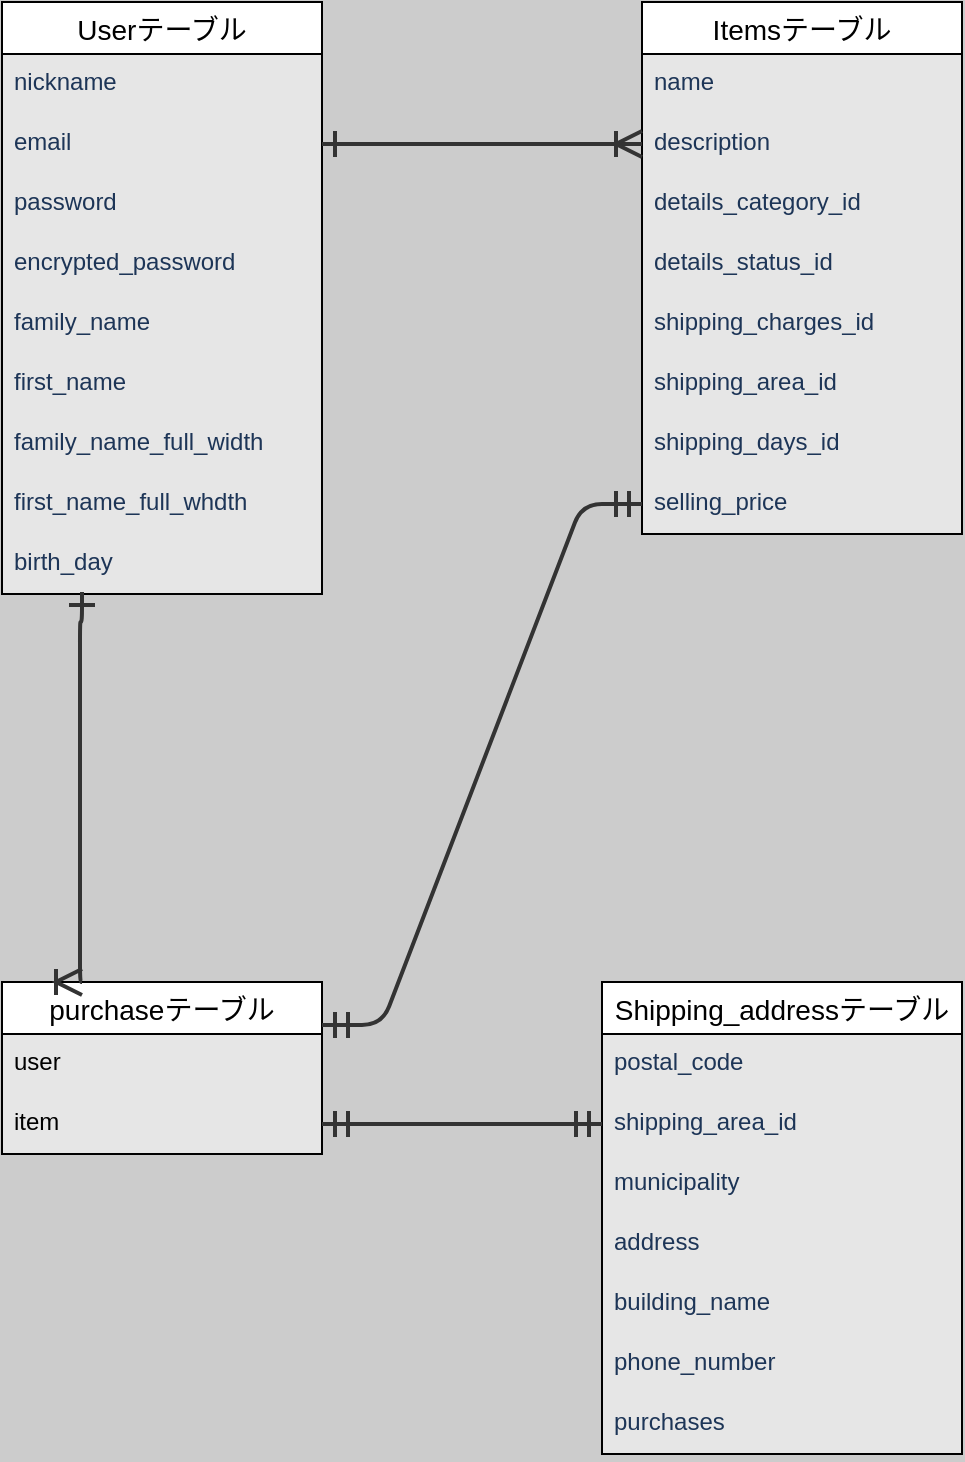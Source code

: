 <mxfile>
    <diagram id="8HRJ8Nzn7QM6kHUSIdkG" name="ページ1">
        <mxGraphModel dx="194" dy="780" grid="1" gridSize="10" guides="1" tooltips="1" connect="1" arrows="1" fold="1" page="1" pageScale="1" pageWidth="827" pageHeight="1169" background="#CCCCCC" math="0" shadow="0">
            <root>
                <mxCell id="0"/>
                <mxCell id="1" parent="0"/>
                <mxCell id="15" value="Userテーブル" style="swimlane;fontStyle=0;childLayout=stackLayout;horizontal=1;startSize=26;horizontalStack=0;resizeParent=1;resizeParentMax=0;resizeLast=0;collapsible=1;marginBottom=0;align=center;fontSize=14;swimlaneFillColor=#E6E6E6;strokeColor=#000000;" parent="1" vertex="1">
                    <mxGeometry x="120" y="110" width="160" height="296" as="geometry"/>
                </mxCell>
                <mxCell id="32" value="nickname" style="text;strokeColor=none;fillColor=none;spacingLeft=4;spacingRight=4;overflow=hidden;rotatable=0;points=[[0,0.5],[1,0.5]];portConstraint=eastwest;fontSize=12;fontColor=#1D3557;" vertex="1" parent="15">
                    <mxGeometry y="26" width="160" height="30" as="geometry"/>
                </mxCell>
                <mxCell id="33" value="email" style="text;strokeColor=none;fillColor=none;spacingLeft=4;spacingRight=4;overflow=hidden;rotatable=0;points=[[0,0.5],[1,0.5]];portConstraint=eastwest;fontSize=12;fontColor=#1D3557;" vertex="1" parent="15">
                    <mxGeometry y="56" width="160" height="30" as="geometry"/>
                </mxCell>
                <mxCell id="34" value="password" style="text;strokeColor=none;fillColor=none;spacingLeft=4;spacingRight=4;overflow=hidden;rotatable=0;points=[[0,0.5],[1,0.5]];portConstraint=eastwest;fontSize=12;fontColor=#1D3557;" vertex="1" parent="15">
                    <mxGeometry y="86" width="160" height="30" as="geometry"/>
                </mxCell>
                <mxCell id="35" value="encrypted_password" style="text;strokeColor=none;fillColor=none;spacingLeft=4;spacingRight=4;overflow=hidden;rotatable=0;points=[[0,0.5],[1,0.5]];portConstraint=eastwest;fontSize=12;fontColor=#1D3557;" vertex="1" parent="15">
                    <mxGeometry y="116" width="160" height="30" as="geometry"/>
                </mxCell>
                <mxCell id="36" value="family_name" style="text;strokeColor=none;fillColor=none;spacingLeft=4;spacingRight=4;overflow=hidden;rotatable=0;points=[[0,0.5],[1,0.5]];portConstraint=eastwest;fontSize=12;fontColor=#1D3557;" vertex="1" parent="15">
                    <mxGeometry y="146" width="160" height="30" as="geometry"/>
                </mxCell>
                <mxCell id="37" value="first_name" style="text;strokeColor=none;fillColor=none;spacingLeft=4;spacingRight=4;overflow=hidden;rotatable=0;points=[[0,0.5],[1,0.5]];portConstraint=eastwest;fontSize=12;fontColor=#1D3557;" vertex="1" parent="15">
                    <mxGeometry y="176" width="160" height="30" as="geometry"/>
                </mxCell>
                <mxCell id="38" value="family_name_full_width" style="text;strokeColor=none;fillColor=none;spacingLeft=4;spacingRight=4;overflow=hidden;rotatable=0;points=[[0,0.5],[1,0.5]];portConstraint=eastwest;fontSize=12;fontColor=#1D3557;" vertex="1" parent="15">
                    <mxGeometry y="206" width="160" height="30" as="geometry"/>
                </mxCell>
                <mxCell id="40" value="first_name_full_whdth" style="text;strokeColor=none;fillColor=none;spacingLeft=4;spacingRight=4;overflow=hidden;rotatable=0;points=[[0,0.5],[1,0.5]];portConstraint=eastwest;fontSize=12;fontColor=#1D3557;" vertex="1" parent="15">
                    <mxGeometry y="236" width="160" height="30" as="geometry"/>
                </mxCell>
                <mxCell id="43" value="birth_day" style="text;strokeColor=none;fillColor=none;spacingLeft=4;spacingRight=4;overflow=hidden;rotatable=0;points=[[0,0.5],[1,0.5]];portConstraint=eastwest;fontSize=12;fontColor=#1D3557;" vertex="1" parent="15">
                    <mxGeometry y="266" width="160" height="30" as="geometry"/>
                </mxCell>
                <mxCell id="23" value="Itemsテーブル" style="swimlane;fontStyle=0;childLayout=stackLayout;horizontal=1;startSize=26;horizontalStack=0;resizeParent=1;resizeParentMax=0;resizeLast=0;collapsible=1;marginBottom=0;align=center;fontSize=14;strokeColor=#000000;swimlaneFillColor=#E6E6E6;" parent="1" vertex="1">
                    <mxGeometry x="440" y="110" width="160" height="266" as="geometry"/>
                </mxCell>
                <mxCell id="44" value="name" style="text;strokeColor=none;fillColor=none;spacingLeft=4;spacingRight=4;overflow=hidden;rotatable=0;points=[[0,0.5],[1,0.5]];portConstraint=eastwest;fontSize=12;fontColor=#1D3557;" vertex="1" parent="23">
                    <mxGeometry y="26" width="160" height="30" as="geometry"/>
                </mxCell>
                <mxCell id="45" value="description" style="text;strokeColor=none;fillColor=none;spacingLeft=4;spacingRight=4;overflow=hidden;rotatable=0;points=[[0,0.5],[1,0.5]];portConstraint=eastwest;fontSize=12;fontColor=#1D3557;" vertex="1" parent="23">
                    <mxGeometry y="56" width="160" height="30" as="geometry"/>
                </mxCell>
                <mxCell id="46" value="details_category_id" style="text;strokeColor=none;fillColor=none;spacingLeft=4;spacingRight=4;overflow=hidden;rotatable=0;points=[[0,0.5],[1,0.5]];portConstraint=eastwest;fontSize=12;fontColor=#1D3557;" vertex="1" parent="23">
                    <mxGeometry y="86" width="160" height="30" as="geometry"/>
                </mxCell>
                <mxCell id="47" value="details_status_id" style="text;strokeColor=none;fillColor=none;spacingLeft=4;spacingRight=4;overflow=hidden;rotatable=0;points=[[0,0.5],[1,0.5]];portConstraint=eastwest;fontSize=12;fontColor=#1D3557;" vertex="1" parent="23">
                    <mxGeometry y="116" width="160" height="30" as="geometry"/>
                </mxCell>
                <mxCell id="48" value="shipping_charges_id" style="text;strokeColor=none;fillColor=none;spacingLeft=4;spacingRight=4;overflow=hidden;rotatable=0;points=[[0,0.5],[1,0.5]];portConstraint=eastwest;fontSize=12;fontColor=#1D3557;" vertex="1" parent="23">
                    <mxGeometry y="146" width="160" height="30" as="geometry"/>
                </mxCell>
                <mxCell id="49" value="shipping_area_id" style="text;strokeColor=none;fillColor=none;spacingLeft=4;spacingRight=4;overflow=hidden;rotatable=0;points=[[0,0.5],[1,0.5]];portConstraint=eastwest;fontSize=12;fontColor=#1D3557;" vertex="1" parent="23">
                    <mxGeometry y="176" width="160" height="30" as="geometry"/>
                </mxCell>
                <mxCell id="50" value="shipping_days_id" style="text;strokeColor=none;fillColor=none;spacingLeft=4;spacingRight=4;overflow=hidden;rotatable=0;points=[[0,0.5],[1,0.5]];portConstraint=eastwest;fontSize=12;fontColor=#1D3557;" vertex="1" parent="23">
                    <mxGeometry y="206" width="160" height="30" as="geometry"/>
                </mxCell>
                <mxCell id="51" value="selling_price" style="text;strokeColor=none;fillColor=none;spacingLeft=4;spacingRight=4;overflow=hidden;rotatable=0;points=[[0,0.5],[1,0.5]];portConstraint=eastwest;fontSize=12;fontColor=#1D3557;" vertex="1" parent="23">
                    <mxGeometry y="236" width="160" height="30" as="geometry"/>
                </mxCell>
                <mxCell id="27" value="Shipping_addressテーブル" style="swimlane;fontStyle=0;childLayout=stackLayout;horizontal=1;startSize=26;horizontalStack=0;resizeParent=1;resizeParentMax=0;resizeLast=0;collapsible=1;marginBottom=0;align=center;fontSize=14;swimlaneFillColor=#E6E6E6;strokeColor=#000000;" parent="1" vertex="1">
                    <mxGeometry x="420" y="600" width="180" height="236" as="geometry"/>
                </mxCell>
                <mxCell id="56" value="postal_code" style="text;strokeColor=none;fillColor=none;spacingLeft=4;spacingRight=4;overflow=hidden;rotatable=0;points=[[0,0.5],[1,0.5]];portConstraint=eastwest;fontSize=12;fontColor=#1D3557;" vertex="1" parent="27">
                    <mxGeometry y="26" width="180" height="30" as="geometry"/>
                </mxCell>
                <mxCell id="57" value="shipping_area_id" style="text;strokeColor=none;fillColor=none;spacingLeft=4;spacingRight=4;overflow=hidden;rotatable=0;points=[[0,0.5],[1,0.5]];portConstraint=eastwest;fontSize=12;fontColor=#1D3557;" vertex="1" parent="27">
                    <mxGeometry y="56" width="180" height="30" as="geometry"/>
                </mxCell>
                <mxCell id="58" value="municipality" style="text;strokeColor=none;fillColor=none;spacingLeft=4;spacingRight=4;overflow=hidden;rotatable=0;points=[[0,0.5],[1,0.5]];portConstraint=eastwest;fontSize=12;fontColor=#1D3557;" vertex="1" parent="27">
                    <mxGeometry y="86" width="180" height="30" as="geometry"/>
                </mxCell>
                <mxCell id="59" value="address" style="text;strokeColor=none;fillColor=none;spacingLeft=4;spacingRight=4;overflow=hidden;rotatable=0;points=[[0,0.5],[1,0.5]];portConstraint=eastwest;fontSize=12;fontColor=#1D3557;" vertex="1" parent="27">
                    <mxGeometry y="116" width="180" height="30" as="geometry"/>
                </mxCell>
                <mxCell id="60" value="building_name" style="text;strokeColor=none;fillColor=none;spacingLeft=4;spacingRight=4;overflow=hidden;rotatable=0;points=[[0,0.5],[1,0.5]];portConstraint=eastwest;fontSize=12;fontColor=#1D3557;" vertex="1" parent="27">
                    <mxGeometry y="146" width="180" height="30" as="geometry"/>
                </mxCell>
                <mxCell id="61" value="phone_number" style="text;strokeColor=none;fillColor=none;spacingLeft=4;spacingRight=4;overflow=hidden;rotatable=0;points=[[0,0.5],[1,0.5]];portConstraint=eastwest;fontSize=12;fontColor=#1D3557;" vertex="1" parent="27">
                    <mxGeometry y="176" width="180" height="30" as="geometry"/>
                </mxCell>
                <mxCell id="85" value="purchases" style="text;strokeColor=none;fillColor=none;spacingLeft=4;spacingRight=4;overflow=hidden;rotatable=0;points=[[0,0.5],[1,0.5]];portConstraint=eastwest;fontSize=12;fontColor=#1D3557;" vertex="1" parent="27">
                    <mxGeometry y="206" width="180" height="30" as="geometry"/>
                </mxCell>
                <mxCell id="64" value="" style="edgeStyle=entityRelationEdgeStyle;fontSize=12;html=1;endArrow=ERoneToMany;strokeColor=#333333;strokeWidth=2;fillColor=#A8DADC;entryX=0;entryY=0.5;entryDx=0;entryDy=0;exitX=1;exitY=0.5;exitDx=0;exitDy=0;endSize=10;startArrow=ERone;startFill=0;startSize=10;" edge="1" parent="1" source="33" target="45">
                    <mxGeometry width="100" height="100" relative="1" as="geometry">
                        <mxPoint x="280" y="150" as="sourcePoint"/>
                        <mxPoint x="380" y="250" as="targetPoint"/>
                    </mxGeometry>
                </mxCell>
                <mxCell id="74" value="purchaseテーブル" style="swimlane;fontStyle=0;childLayout=stackLayout;horizontal=1;startSize=26;horizontalStack=0;resizeParent=1;resizeParentMax=0;resizeLast=0;collapsible=1;marginBottom=0;align=center;fontSize=14;strokeColor=#000000;swimlaneFillColor=#E6E6E6;" vertex="1" parent="1">
                    <mxGeometry x="120" y="600" width="160" height="86" as="geometry"/>
                </mxCell>
                <mxCell id="76" value="user" style="text;strokeColor=none;fillColor=none;spacingLeft=4;spacingRight=4;overflow=hidden;rotatable=0;points=[[0,0.5],[1,0.5]];portConstraint=eastwest;fontSize=12;fontColor=#000000;" vertex="1" parent="74">
                    <mxGeometry y="26" width="160" height="30" as="geometry"/>
                </mxCell>
                <mxCell id="78" value="item" style="text;strokeColor=none;fillColor=none;spacingLeft=4;spacingRight=4;overflow=hidden;rotatable=0;points=[[0,0.5],[1,0.5]];portConstraint=eastwest;fontSize=12;fontColor=#000000;" vertex="1" parent="74">
                    <mxGeometry y="56" width="160" height="30" as="geometry"/>
                </mxCell>
                <mxCell id="80" value="" style="edgeStyle=entityRelationEdgeStyle;fontSize=12;html=1;endArrow=ERmandOne;strokeColor=#333333;strokeWidth=2;fillColor=#A8DADC;entryX=0;entryY=0.5;entryDx=0;entryDy=0;startArrow=ERmandOne;startFill=0;endSize=10;startSize=10;exitX=1;exitY=0.5;exitDx=0;exitDy=0;endFill=0;" edge="1" parent="1" source="78" target="57">
                    <mxGeometry width="100" height="100" relative="1" as="geometry">
                        <mxPoint x="280" y="640" as="sourcePoint"/>
                        <mxPoint x="380" y="540" as="targetPoint"/>
                    </mxGeometry>
                </mxCell>
                <mxCell id="83" style="edgeStyle=orthogonalEdgeStyle;sketch=0;orthogonalLoop=1;jettySize=auto;html=1;strokeColor=#333333;strokeWidth=2;fillColor=#A8DADC;fontSize=14;fontColor=#000000;endArrow=ERoneToMany;endFill=0;entryX=0.25;entryY=0;entryDx=0;entryDy=0;startArrow=ERone;startFill=0;endSize=10;startSize=10;" edge="1" parent="1" target="74">
                    <mxGeometry relative="1" as="geometry">
                        <mxPoint x="160" y="405" as="sourcePoint"/>
                        <mxPoint x="160" y="600" as="targetPoint"/>
                        <Array as="points">
                            <mxPoint x="160" y="420"/>
                            <mxPoint x="159" y="420"/>
                            <mxPoint x="159" y="600"/>
                        </Array>
                    </mxGeometry>
                </mxCell>
                <mxCell id="84" value="" style="edgeStyle=entityRelationEdgeStyle;fontSize=12;html=1;endArrow=ERmandOne;startArrow=ERmandOne;strokeColor=#333333;strokeWidth=2;fillColor=#A8DADC;exitX=1;exitY=0.25;exitDx=0;exitDy=0;entryX=0;entryY=0.5;entryDx=0;entryDy=0;endSize=10;startSize=10;" edge="1" parent="1" source="74" target="51">
                    <mxGeometry width="100" height="100" relative="1" as="geometry">
                        <mxPoint x="300" y="500" as="sourcePoint"/>
                        <mxPoint x="400" y="400" as="targetPoint"/>
                    </mxGeometry>
                </mxCell>
            </root>
        </mxGraphModel>
    </diagram>
</mxfile>